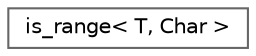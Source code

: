 digraph "类继承关系图"
{
 // LATEX_PDF_SIZE
  bgcolor="transparent";
  edge [fontname=Helvetica,fontsize=10,labelfontname=Helvetica,labelfontsize=10];
  node [fontname=Helvetica,fontsize=10,shape=box,height=0.2,width=0.4];
  rankdir="LR";
  Node0 [id="Node000000",label="is_range\< T, Char \>",height=0.2,width=0.4,color="grey40", fillcolor="white", style="filled",URL="$structis__range.html",tooltip=" "];
}
